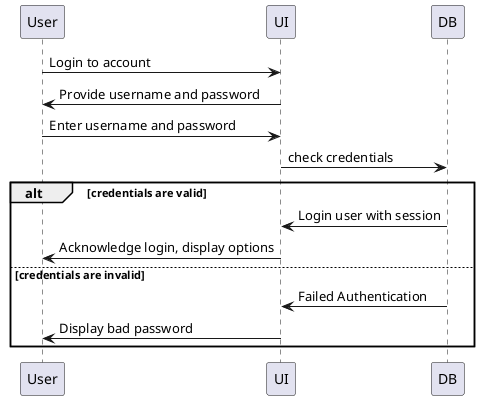@startuml
User -> UI: Login to account
UI -> User: Provide username and password
User -> UI: Enter username and password
UI -> DB: check credentials
alt credentials are valid
        DB -> UI: Login user with session
        UI -> User: Acknowledge login, display options
else credentials are invalid
        DB -> UI: Failed Authentication
        UI -> User: Display bad password
end
@enduml
